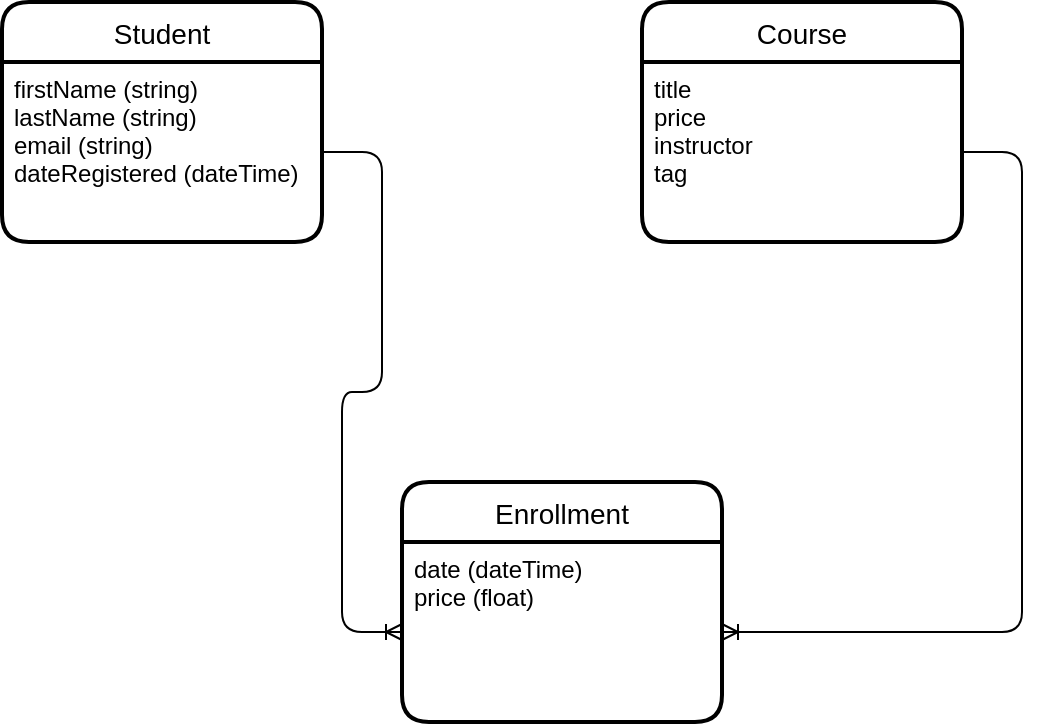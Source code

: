 <mxfile version="14.1.8" type="device"><diagram id="f1uFOEeFy0twXgNfG7yo" name="Page-1"><mxGraphModel dx="1038" dy="607" grid="1" gridSize="10" guides="1" tooltips="1" connect="1" arrows="1" fold="1" page="1" pageScale="1" pageWidth="850" pageHeight="1100" math="0" shadow="0"><root><mxCell id="0"/><mxCell id="1" parent="0"/><mxCell id="f3Ec2YgpHrSPlRCNdVbQ-1" value="Student" style="swimlane;childLayout=stackLayout;horizontal=1;startSize=30;horizontalStack=0;rounded=1;fontSize=14;fontStyle=0;strokeWidth=2;resizeParent=0;resizeLast=1;shadow=0;dashed=0;align=center;" vertex="1" parent="1"><mxGeometry x="90" y="60" width="160" height="120" as="geometry"/></mxCell><mxCell id="f3Ec2YgpHrSPlRCNdVbQ-2" value="firstName (string)&#10;lastName (string)&#10;email (string)&#10;dateRegistered (dateTime)" style="align=left;strokeColor=none;fillColor=none;spacingLeft=4;fontSize=12;verticalAlign=top;resizable=0;rotatable=0;part=1;" vertex="1" parent="f3Ec2YgpHrSPlRCNdVbQ-1"><mxGeometry y="30" width="160" height="90" as="geometry"/></mxCell><mxCell id="f3Ec2YgpHrSPlRCNdVbQ-3" value="Course" style="swimlane;childLayout=stackLayout;horizontal=1;startSize=30;horizontalStack=0;rounded=1;fontSize=14;fontStyle=0;strokeWidth=2;resizeParent=0;resizeLast=1;shadow=0;dashed=0;align=center;" vertex="1" parent="1"><mxGeometry x="410" y="60" width="160" height="120" as="geometry"/></mxCell><mxCell id="f3Ec2YgpHrSPlRCNdVbQ-4" value="title&#10;price&#10;instructor&#10;tag" style="align=left;strokeColor=none;fillColor=none;spacingLeft=4;fontSize=12;verticalAlign=top;resizable=0;rotatable=0;part=1;" vertex="1" parent="f3Ec2YgpHrSPlRCNdVbQ-3"><mxGeometry y="30" width="160" height="90" as="geometry"/></mxCell><mxCell id="f3Ec2YgpHrSPlRCNdVbQ-7" value="Enrollment" style="swimlane;childLayout=stackLayout;horizontal=1;startSize=30;horizontalStack=0;rounded=1;fontSize=14;fontStyle=0;strokeWidth=2;resizeParent=0;resizeLast=1;shadow=0;dashed=0;align=center;" vertex="1" parent="1"><mxGeometry x="290" y="300" width="160" height="120" as="geometry"/></mxCell><mxCell id="f3Ec2YgpHrSPlRCNdVbQ-8" value="date (dateTime)&#10;price (float)&#10;" style="align=left;strokeColor=none;fillColor=none;spacingLeft=4;fontSize=12;verticalAlign=top;resizable=0;rotatable=0;part=1;" vertex="1" parent="f3Ec2YgpHrSPlRCNdVbQ-7"><mxGeometry y="30" width="160" height="90" as="geometry"/></mxCell><mxCell id="f3Ec2YgpHrSPlRCNdVbQ-9" value="" style="edgeStyle=entityRelationEdgeStyle;fontSize=12;html=1;endArrow=ERoneToMany;entryX=0;entryY=0.5;entryDx=0;entryDy=0;exitX=1;exitY=0.5;exitDx=0;exitDy=0;" edge="1" parent="1" source="f3Ec2YgpHrSPlRCNdVbQ-2" target="f3Ec2YgpHrSPlRCNdVbQ-8"><mxGeometry width="100" height="100" relative="1" as="geometry"><mxPoint x="160" y="350" as="sourcePoint"/><mxPoint x="260" y="250" as="targetPoint"/></mxGeometry></mxCell><mxCell id="f3Ec2YgpHrSPlRCNdVbQ-10" value="" style="edgeStyle=entityRelationEdgeStyle;fontSize=12;html=1;endArrow=ERoneToMany;entryX=1;entryY=0.5;entryDx=0;entryDy=0;" edge="1" parent="1" target="f3Ec2YgpHrSPlRCNdVbQ-8"><mxGeometry width="100" height="100" relative="1" as="geometry"><mxPoint x="570" y="135" as="sourcePoint"/><mxPoint x="720" y="260" as="targetPoint"/></mxGeometry></mxCell></root></mxGraphModel></diagram></mxfile>